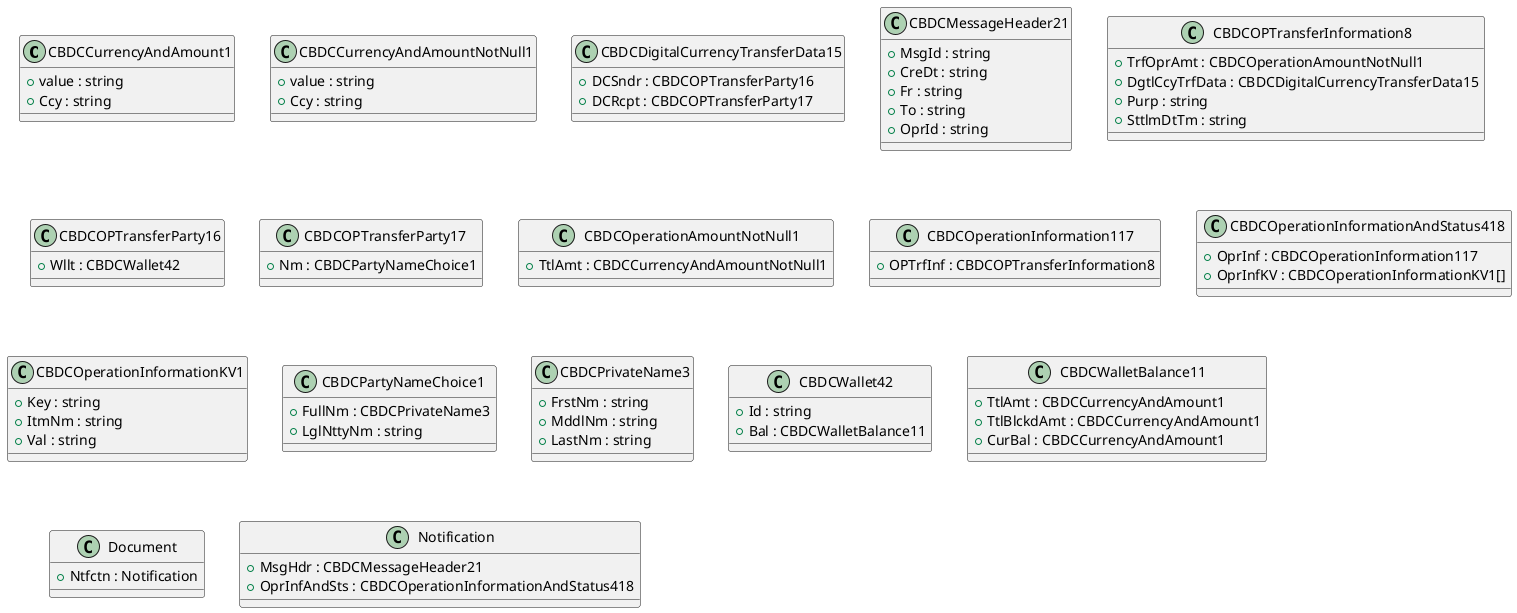 @startuml

class CBDCCurrencyAndAmount1 {
    +value : string
    +Ccy : string
}
class CBDCCurrencyAndAmountNotNull1 {
    +value : string
    +Ccy : string
}
class CBDCDigitalCurrencyTransferData15 {
    +DCSndr : CBDCOPTransferParty16
    +DCRcpt : CBDCOPTransferParty17
}
class CBDCMessageHeader21 {
    +MsgId : string
    +CreDt : string
    +Fr : string
    +To : string
    +OprId : string
}
class CBDCOPTransferInformation8 {
    +TrfOprAmt : CBDCOperationAmountNotNull1
    +DgtlCcyTrfData : CBDCDigitalCurrencyTransferData15
    +Purp : string
    +SttlmDtTm : string
}
class CBDCOPTransferParty16 {
    +Wllt : CBDCWallet42
}
class CBDCOPTransferParty17 {
    +Nm : CBDCPartyNameChoice1
}
class CBDCOperationAmountNotNull1 {
    +TtlAmt : CBDCCurrencyAndAmountNotNull1
}
class CBDCOperationInformation117 {
    +OPTrfInf : CBDCOPTransferInformation8
}
class CBDCOperationInformationAndStatus418 {
    +OprInf : CBDCOperationInformation117
    +OprInfKV : CBDCOperationInformationKV1[]
}
class CBDCOperationInformationKV1 {
    +Key : string
    +ItmNm : string
    +Val : string
}
class CBDCPartyNameChoice1 {
    +FullNm : CBDCPrivateName3
    +LglNttyNm : string
}
class CBDCPrivateName3 {
    +FrstNm : string
    +MddlNm : string
    +LastNm : string
}
class CBDCWallet42 {
    +Id : string
    +Bal : CBDCWalletBalance11
}
class CBDCWalletBalance11 {
    +TtlAmt : CBDCCurrencyAndAmount1
    +TtlBlckdAmt : CBDCCurrencyAndAmount1
    +CurBal : CBDCCurrencyAndAmount1
}
class Document {
    +Ntfctn : Notification
}
class Notification {
    +MsgHdr : CBDCMessageHeader21
    +OprInfAndSts : CBDCOperationInformationAndStatus418
}

@enduml
